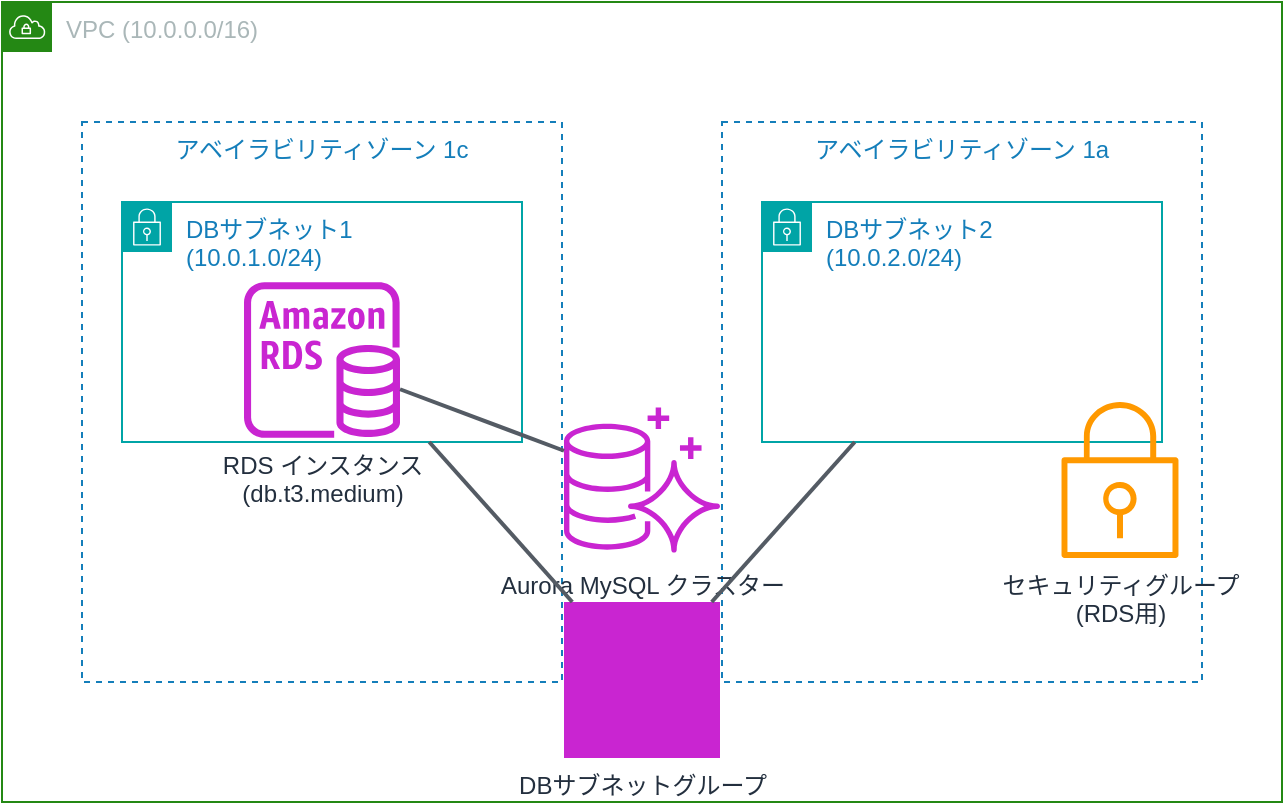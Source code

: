 <mxfile>
    <diagram name="Aurora MySQL RDS クラスター構成" id="Wp9Tot8XLC37BgMdsrnz">
        <mxGraphModel dx="1456" dy="804" grid="1" gridSize="10" guides="1" tooltips="1" connect="1" arrows="1" fold="1" page="1" pageScale="1" pageWidth="827" pageHeight="1169" math="0" shadow="0">
            <root>
                <mxCell id="0"/>
                <mxCell id="1" parent="0"/>
                
                <!-- VPC Container -->
                <mxCell id="vpc-container" value="VPC (10.0.0.0/16)" style="points=[[0,0],[0.25,0],[0.5,0],[0.75,0],[1,0],[1,0.25],[1,0.5],[1,0.75],[1,1],[0.75,1],[0.5,1],[0.25,1],[0,1],[0,0.75],[0,0.5],[0,0.25]];outlineConnect=0;gradientColor=none;html=1;whiteSpace=wrap;fontSize=12;fontStyle=0;container=1;pointerEvents=0;collapsible=0;recursiveResize=0;shape=mxgraph.aws4.group;grIcon=mxgraph.aws4.group_vpc;strokeColor=#248814;fillColor=none;verticalAlign=top;align=left;spacingLeft=30;fontColor=#AAB7B8;dashed=0;" vertex="1" parent="1">
                    <mxGeometry x="80" y="120" width="640" height="400" as="geometry"/>
                </mxCell>
                
                <!-- Availability Zone 1 -->
                <mxCell id="az1" value="アベイラビリティゾーン 1c" style="fillColor=none;strokeColor=#147EBA;dashed=1;verticalAlign=top;fontStyle=0;fontColor=#147EBA;whiteSpace=wrap;html=1;" vertex="1" parent="vpc-container">
                    <mxGeometry x="40" y="60" width="240" height="280" as="geometry"/>
                </mxCell>
                
                <!-- Availability Zone 2 -->
                <mxCell id="az2" value="アベイラビリティゾーン 1a" style="fillColor=none;strokeColor=#147EBA;dashed=1;verticalAlign=top;fontStyle=0;fontColor=#147EBA;whiteSpace=wrap;html=1;" vertex="1" parent="vpc-container">
                    <mxGeometry x="360" y="60" width="240" height="280" as="geometry"/>
                </mxCell>
                
                <!-- DB Subnet 1 -->
                <mxCell id="subnet1" value="DBサブネット1&#xa;(10.0.1.0/24)" style="points=[[0,0],[0.25,0],[0.5,0],[0.75,0],[1,0],[1,0.25],[1,0.5],[1,0.75],[1,1],[0.75,1],[0.5,1],[0.25,1],[0,1],[0,0.75],[0,0.5],[0,0.25]];outlineConnect=0;gradientColor=none;html=1;whiteSpace=wrap;fontSize=12;fontStyle=0;container=1;pointerEvents=0;collapsible=0;recursiveResize=0;shape=mxgraph.aws4.group;grIcon=mxgraph.aws4.group_security_group;strokeColor=#00A4A6;fillColor=none;verticalAlign=top;align=left;spacingLeft=30;fontColor=#147EBA;dashed=0;" vertex="1" parent="az1">
                    <mxGeometry x="20" y="40" width="200" height="120" as="geometry"/>
                </mxCell>
                
                <!-- DB Subnet 2 -->
                <mxCell id="subnet2" value="DBサブネット2&#xa;(10.0.2.0/24)" style="points=[[0,0],[0.25,0],[0.5,0],[0.75,0],[1,0],[1,0.25],[1,0.5],[1,0.75],[1,1],[0.75,1],[0.5,1],[0.25,1],[0,1],[0,0.75],[0,0.5],[0,0.25]];outlineConnect=0;gradientColor=none;html=1;whiteSpace=wrap;fontSize=12;fontStyle=0;container=1;pointerEvents=0;collapsible=0;recursiveResize=0;shape=mxgraph.aws4.group;grIcon=mxgraph.aws4.group_security_group;strokeColor=#00A4A6;fillColor=none;verticalAlign=top;align=left;spacingLeft=30;fontColor=#147EBA;dashed=0;" vertex="1" parent="az2">
                    <mxGeometry x="20" y="40" width="200" height="120" as="geometry"/>
                </mxCell>
                
                <!-- Aurora MySQL Cluster -->
                <mxCell id="aurora-cluster" value="Aurora MySQL クラスター&#xa;(mydb)" style="sketch=0;points=[[0,0,0],[0.25,0,0],[0.5,0,0],[0.75,0,0],[1,0,0],[0,1,0],[0.25,1,0],[0.5,1,0],[0.75,1,0],[1,1,0],[0,0.25,0],[0,0.5,0],[0,0.75,0],[1,0.25,0],[1,0.5,0],[1,0.75,0]];outlineConnect=0;fontColor=#232F3E;gradientColor=none;fillColor=#C925D1;strokeColor=none;dashed=0;verticalLabelPosition=bottom;verticalAlign=top;align=center;html=1;fontSize=12;fontStyle=0;aspect=fixed;shape=mxgraph.aws4.aurora;" vertex="1" parent="vpc-container">
                    <mxGeometry x="281" y="200" width="78" height="78" as="geometry"/>
                </mxCell>
                
                <!-- RDS Instance in AZ1 -->
                <mxCell id="rds-instance1" value="RDS インスタンス&#xa;(db.t3.medium)" style="sketch=0;points=[[0,0,0],[0.25,0,0],[0.5,0,0],[0.75,0,0],[1,0,0],[0,1,0],[0.25,1,0],[0.5,1,0],[0.75,1,0],[1,1,0],[0,0.25,0],[0,0.5,0],[0,0.75,0],[1,0.25,0],[1,0.5,0],[1,0.75,0]];outlineConnect=0;fontColor=#232F3E;gradientColor=none;fillColor=#C925D1;strokeColor=none;dashed=0;verticalLabelPosition=bottom;verticalAlign=top;align=center;html=1;fontSize=12;fontStyle=0;aspect=fixed;shape=mxgraph.aws4.rds_instance;" vertex="1" parent="subnet1">
                    <mxGeometry x="61" y="40" width="78" height="78" as="geometry"/>
                </mxCell>
                
                <!-- Security Group -->
                <mxCell id="security-group" value="セキュリティグループ&#xa;(RDS用)" style="sketch=0;outlineConnect=0;fontColor=#232F3E;gradientColor=none;fillColor=#FF9900;strokeColor=none;dashed=0;verticalLabelPosition=bottom;verticalAlign=top;align=center;html=1;fontSize=12;fontStyle=0;aspect=fixed;pointerEvents=1;shape=mxgraph.aws4.security_group;" vertex="1" parent="vpc-container">
                    <mxGeometry x="520" y="200" width="78" height="78" as="geometry"/>
                </mxCell>
                
                <!-- DB Subnet Group -->
                <mxCell id="db-subnet-group" value="DBサブネットグループ" style="sketch=0;outlineConnect=0;fontColor=#232F3E;gradientColor=none;fillColor=#C925D1;strokeColor=none;dashed=0;verticalLabelPosition=bottom;verticalAlign=top;align=center;html=1;fontSize=12;fontStyle=0;aspect=fixed;pointerEvents=1;shape=mxgraph.aws4.db_subnet_group;" vertex="1" parent="vpc-container">
                    <mxGeometry x="281" y="300" width="78" height="78" as="geometry"/>
                </mxCell>
                
                <!-- Connections -->
                <mxCell id="connection1" value="" style="endArrow=none;html=1;rounded=0;strokeColor=#545B64;strokeWidth=2;" edge="1" parent="vpc-container" source="aurora-cluster" target="rds-instance1">
                    <mxGeometry width="50" height="50" relative="1" as="geometry">
                        <mxPoint x="200" y="200" as="sourcePoint"/>
                        <mxPoint x="250" y="150" as="targetPoint"/>
                    </mxGeometry>
                </mxCell>
                
                <mxCell id="connection2" value="" style="endArrow=none;html=1;rounded=0;strokeColor=#545B64;strokeWidth=2;" edge="1" parent="vpc-container" source="db-subnet-group" target="subnet1">
                    <mxGeometry width="50" height="50" relative="1" as="geometry">
                        <mxPoint x="200" y="250" as="sourcePoint"/>
                        <mxPoint x="250" y="200" as="targetPoint"/>
                    </mxGeometry>
                </mxCell>
                
                <mxCell id="connection3" value="" style="endArrow=none;html=1;rounded=0;strokeColor=#545B64;strokeWidth=2;" edge="1" parent="vpc-container" source="db-subnet-group" target="subnet2">
                    <mxGeometry width="50" height="50" relative="1" as="geometry">
                        <mxPoint x="400" y="250" as="sourcePoint"/>
                        <mxPoint x="450" y="200" as="targetPoint"/>
                    </mxGeometry>
                </mxCell>
                
            </root>
        </mxGraphModel>
    </diagram>
</mxfile>